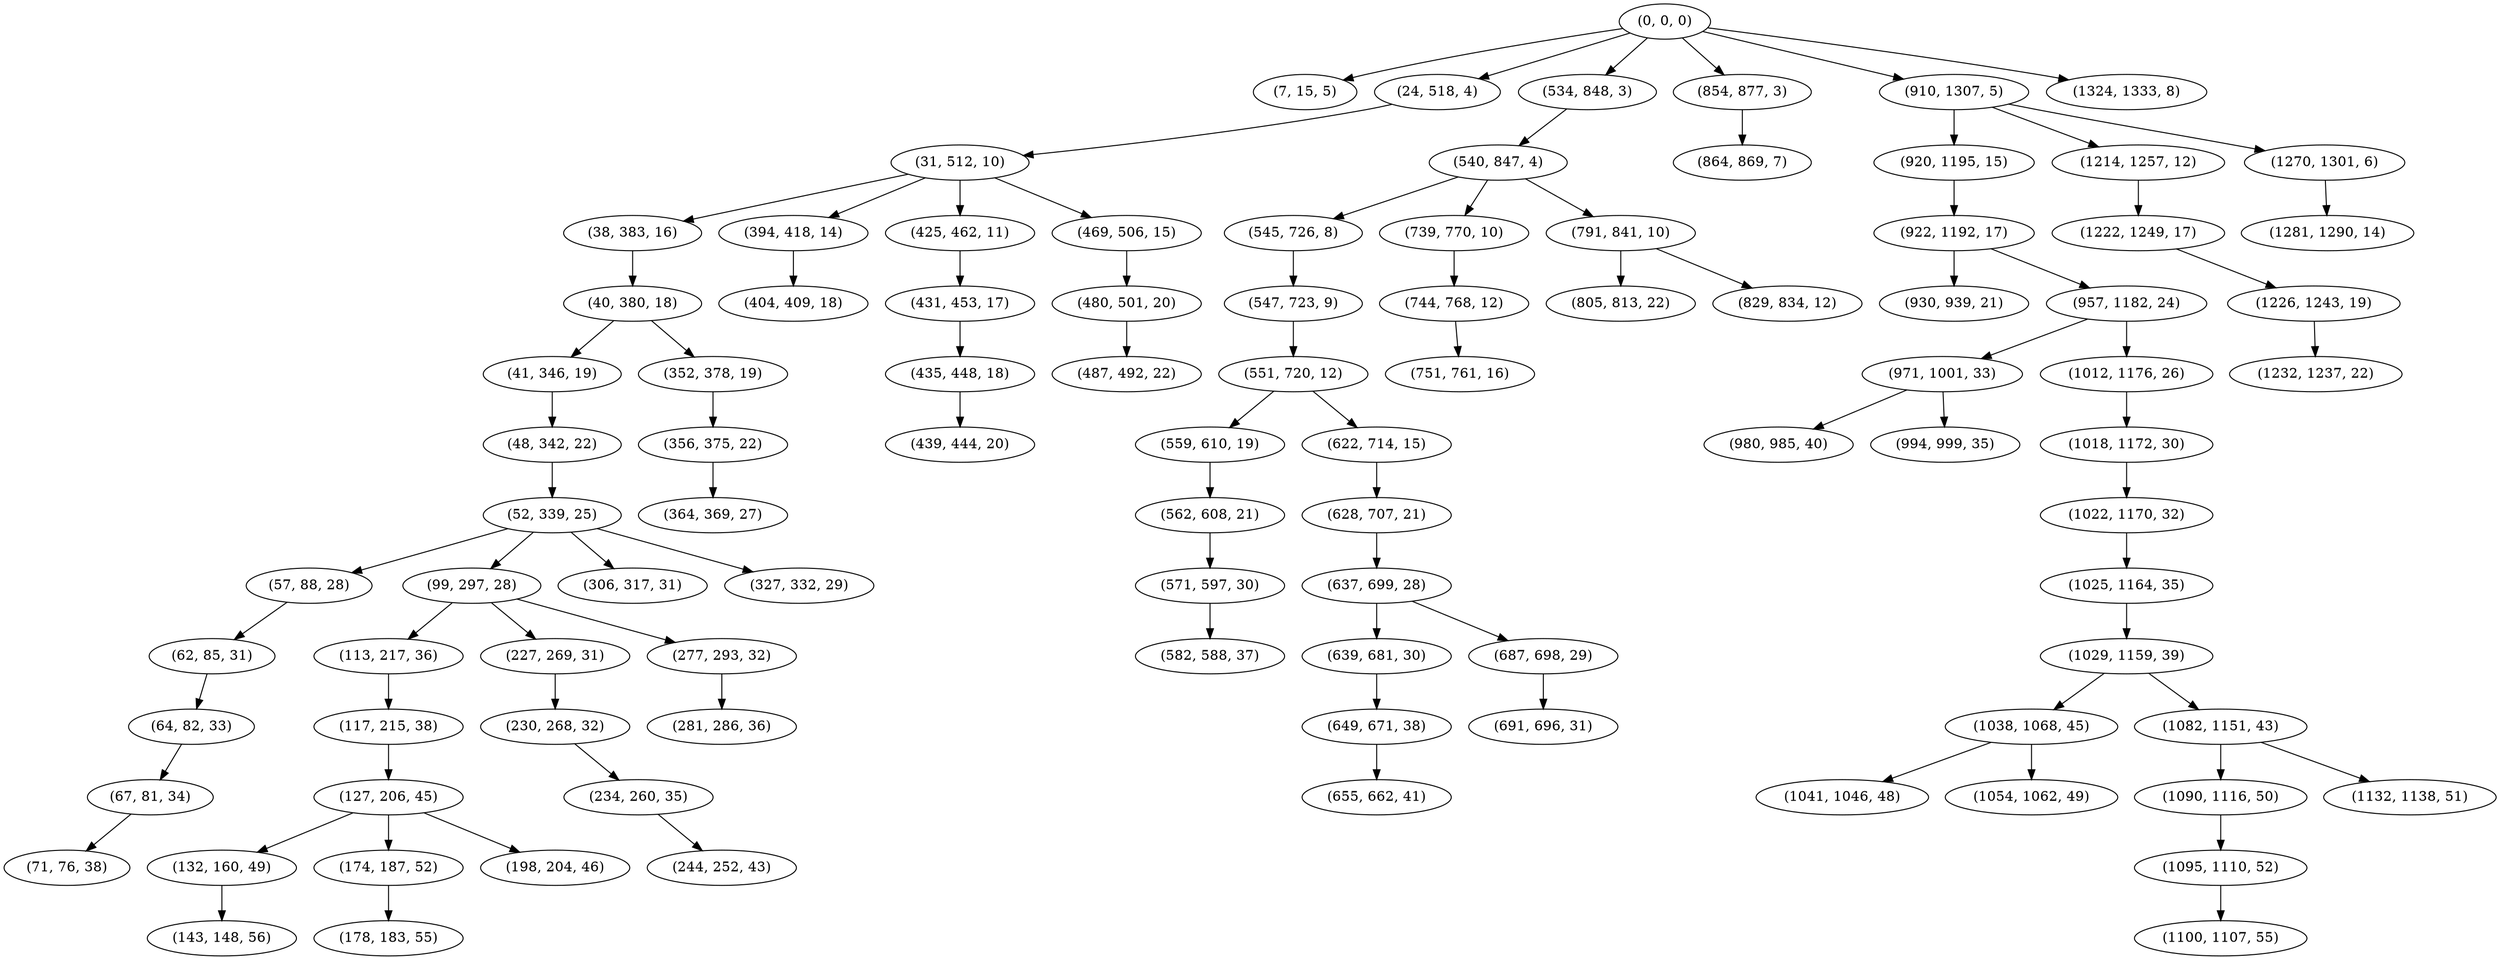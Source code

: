 digraph tree {
    "(0, 0, 0)";
    "(7, 15, 5)";
    "(24, 518, 4)";
    "(31, 512, 10)";
    "(38, 383, 16)";
    "(40, 380, 18)";
    "(41, 346, 19)";
    "(48, 342, 22)";
    "(52, 339, 25)";
    "(57, 88, 28)";
    "(62, 85, 31)";
    "(64, 82, 33)";
    "(67, 81, 34)";
    "(71, 76, 38)";
    "(99, 297, 28)";
    "(113, 217, 36)";
    "(117, 215, 38)";
    "(127, 206, 45)";
    "(132, 160, 49)";
    "(143, 148, 56)";
    "(174, 187, 52)";
    "(178, 183, 55)";
    "(198, 204, 46)";
    "(227, 269, 31)";
    "(230, 268, 32)";
    "(234, 260, 35)";
    "(244, 252, 43)";
    "(277, 293, 32)";
    "(281, 286, 36)";
    "(306, 317, 31)";
    "(327, 332, 29)";
    "(352, 378, 19)";
    "(356, 375, 22)";
    "(364, 369, 27)";
    "(394, 418, 14)";
    "(404, 409, 18)";
    "(425, 462, 11)";
    "(431, 453, 17)";
    "(435, 448, 18)";
    "(439, 444, 20)";
    "(469, 506, 15)";
    "(480, 501, 20)";
    "(487, 492, 22)";
    "(534, 848, 3)";
    "(540, 847, 4)";
    "(545, 726, 8)";
    "(547, 723, 9)";
    "(551, 720, 12)";
    "(559, 610, 19)";
    "(562, 608, 21)";
    "(571, 597, 30)";
    "(582, 588, 37)";
    "(622, 714, 15)";
    "(628, 707, 21)";
    "(637, 699, 28)";
    "(639, 681, 30)";
    "(649, 671, 38)";
    "(655, 662, 41)";
    "(687, 698, 29)";
    "(691, 696, 31)";
    "(739, 770, 10)";
    "(744, 768, 12)";
    "(751, 761, 16)";
    "(791, 841, 10)";
    "(805, 813, 22)";
    "(829, 834, 12)";
    "(854, 877, 3)";
    "(864, 869, 7)";
    "(910, 1307, 5)";
    "(920, 1195, 15)";
    "(922, 1192, 17)";
    "(930, 939, 21)";
    "(957, 1182, 24)";
    "(971, 1001, 33)";
    "(980, 985, 40)";
    "(994, 999, 35)";
    "(1012, 1176, 26)";
    "(1018, 1172, 30)";
    "(1022, 1170, 32)";
    "(1025, 1164, 35)";
    "(1029, 1159, 39)";
    "(1038, 1068, 45)";
    "(1041, 1046, 48)";
    "(1054, 1062, 49)";
    "(1082, 1151, 43)";
    "(1090, 1116, 50)";
    "(1095, 1110, 52)";
    "(1100, 1107, 55)";
    "(1132, 1138, 51)";
    "(1214, 1257, 12)";
    "(1222, 1249, 17)";
    "(1226, 1243, 19)";
    "(1232, 1237, 22)";
    "(1270, 1301, 6)";
    "(1281, 1290, 14)";
    "(1324, 1333, 8)";
    "(0, 0, 0)" -> "(7, 15, 5)";
    "(0, 0, 0)" -> "(24, 518, 4)";
    "(0, 0, 0)" -> "(534, 848, 3)";
    "(0, 0, 0)" -> "(854, 877, 3)";
    "(0, 0, 0)" -> "(910, 1307, 5)";
    "(0, 0, 0)" -> "(1324, 1333, 8)";
    "(24, 518, 4)" -> "(31, 512, 10)";
    "(31, 512, 10)" -> "(38, 383, 16)";
    "(31, 512, 10)" -> "(394, 418, 14)";
    "(31, 512, 10)" -> "(425, 462, 11)";
    "(31, 512, 10)" -> "(469, 506, 15)";
    "(38, 383, 16)" -> "(40, 380, 18)";
    "(40, 380, 18)" -> "(41, 346, 19)";
    "(40, 380, 18)" -> "(352, 378, 19)";
    "(41, 346, 19)" -> "(48, 342, 22)";
    "(48, 342, 22)" -> "(52, 339, 25)";
    "(52, 339, 25)" -> "(57, 88, 28)";
    "(52, 339, 25)" -> "(99, 297, 28)";
    "(52, 339, 25)" -> "(306, 317, 31)";
    "(52, 339, 25)" -> "(327, 332, 29)";
    "(57, 88, 28)" -> "(62, 85, 31)";
    "(62, 85, 31)" -> "(64, 82, 33)";
    "(64, 82, 33)" -> "(67, 81, 34)";
    "(67, 81, 34)" -> "(71, 76, 38)";
    "(99, 297, 28)" -> "(113, 217, 36)";
    "(99, 297, 28)" -> "(227, 269, 31)";
    "(99, 297, 28)" -> "(277, 293, 32)";
    "(113, 217, 36)" -> "(117, 215, 38)";
    "(117, 215, 38)" -> "(127, 206, 45)";
    "(127, 206, 45)" -> "(132, 160, 49)";
    "(127, 206, 45)" -> "(174, 187, 52)";
    "(127, 206, 45)" -> "(198, 204, 46)";
    "(132, 160, 49)" -> "(143, 148, 56)";
    "(174, 187, 52)" -> "(178, 183, 55)";
    "(227, 269, 31)" -> "(230, 268, 32)";
    "(230, 268, 32)" -> "(234, 260, 35)";
    "(234, 260, 35)" -> "(244, 252, 43)";
    "(277, 293, 32)" -> "(281, 286, 36)";
    "(352, 378, 19)" -> "(356, 375, 22)";
    "(356, 375, 22)" -> "(364, 369, 27)";
    "(394, 418, 14)" -> "(404, 409, 18)";
    "(425, 462, 11)" -> "(431, 453, 17)";
    "(431, 453, 17)" -> "(435, 448, 18)";
    "(435, 448, 18)" -> "(439, 444, 20)";
    "(469, 506, 15)" -> "(480, 501, 20)";
    "(480, 501, 20)" -> "(487, 492, 22)";
    "(534, 848, 3)" -> "(540, 847, 4)";
    "(540, 847, 4)" -> "(545, 726, 8)";
    "(540, 847, 4)" -> "(739, 770, 10)";
    "(540, 847, 4)" -> "(791, 841, 10)";
    "(545, 726, 8)" -> "(547, 723, 9)";
    "(547, 723, 9)" -> "(551, 720, 12)";
    "(551, 720, 12)" -> "(559, 610, 19)";
    "(551, 720, 12)" -> "(622, 714, 15)";
    "(559, 610, 19)" -> "(562, 608, 21)";
    "(562, 608, 21)" -> "(571, 597, 30)";
    "(571, 597, 30)" -> "(582, 588, 37)";
    "(622, 714, 15)" -> "(628, 707, 21)";
    "(628, 707, 21)" -> "(637, 699, 28)";
    "(637, 699, 28)" -> "(639, 681, 30)";
    "(637, 699, 28)" -> "(687, 698, 29)";
    "(639, 681, 30)" -> "(649, 671, 38)";
    "(649, 671, 38)" -> "(655, 662, 41)";
    "(687, 698, 29)" -> "(691, 696, 31)";
    "(739, 770, 10)" -> "(744, 768, 12)";
    "(744, 768, 12)" -> "(751, 761, 16)";
    "(791, 841, 10)" -> "(805, 813, 22)";
    "(791, 841, 10)" -> "(829, 834, 12)";
    "(854, 877, 3)" -> "(864, 869, 7)";
    "(910, 1307, 5)" -> "(920, 1195, 15)";
    "(910, 1307, 5)" -> "(1214, 1257, 12)";
    "(910, 1307, 5)" -> "(1270, 1301, 6)";
    "(920, 1195, 15)" -> "(922, 1192, 17)";
    "(922, 1192, 17)" -> "(930, 939, 21)";
    "(922, 1192, 17)" -> "(957, 1182, 24)";
    "(957, 1182, 24)" -> "(971, 1001, 33)";
    "(957, 1182, 24)" -> "(1012, 1176, 26)";
    "(971, 1001, 33)" -> "(980, 985, 40)";
    "(971, 1001, 33)" -> "(994, 999, 35)";
    "(1012, 1176, 26)" -> "(1018, 1172, 30)";
    "(1018, 1172, 30)" -> "(1022, 1170, 32)";
    "(1022, 1170, 32)" -> "(1025, 1164, 35)";
    "(1025, 1164, 35)" -> "(1029, 1159, 39)";
    "(1029, 1159, 39)" -> "(1038, 1068, 45)";
    "(1029, 1159, 39)" -> "(1082, 1151, 43)";
    "(1038, 1068, 45)" -> "(1041, 1046, 48)";
    "(1038, 1068, 45)" -> "(1054, 1062, 49)";
    "(1082, 1151, 43)" -> "(1090, 1116, 50)";
    "(1082, 1151, 43)" -> "(1132, 1138, 51)";
    "(1090, 1116, 50)" -> "(1095, 1110, 52)";
    "(1095, 1110, 52)" -> "(1100, 1107, 55)";
    "(1214, 1257, 12)" -> "(1222, 1249, 17)";
    "(1222, 1249, 17)" -> "(1226, 1243, 19)";
    "(1226, 1243, 19)" -> "(1232, 1237, 22)";
    "(1270, 1301, 6)" -> "(1281, 1290, 14)";
}
